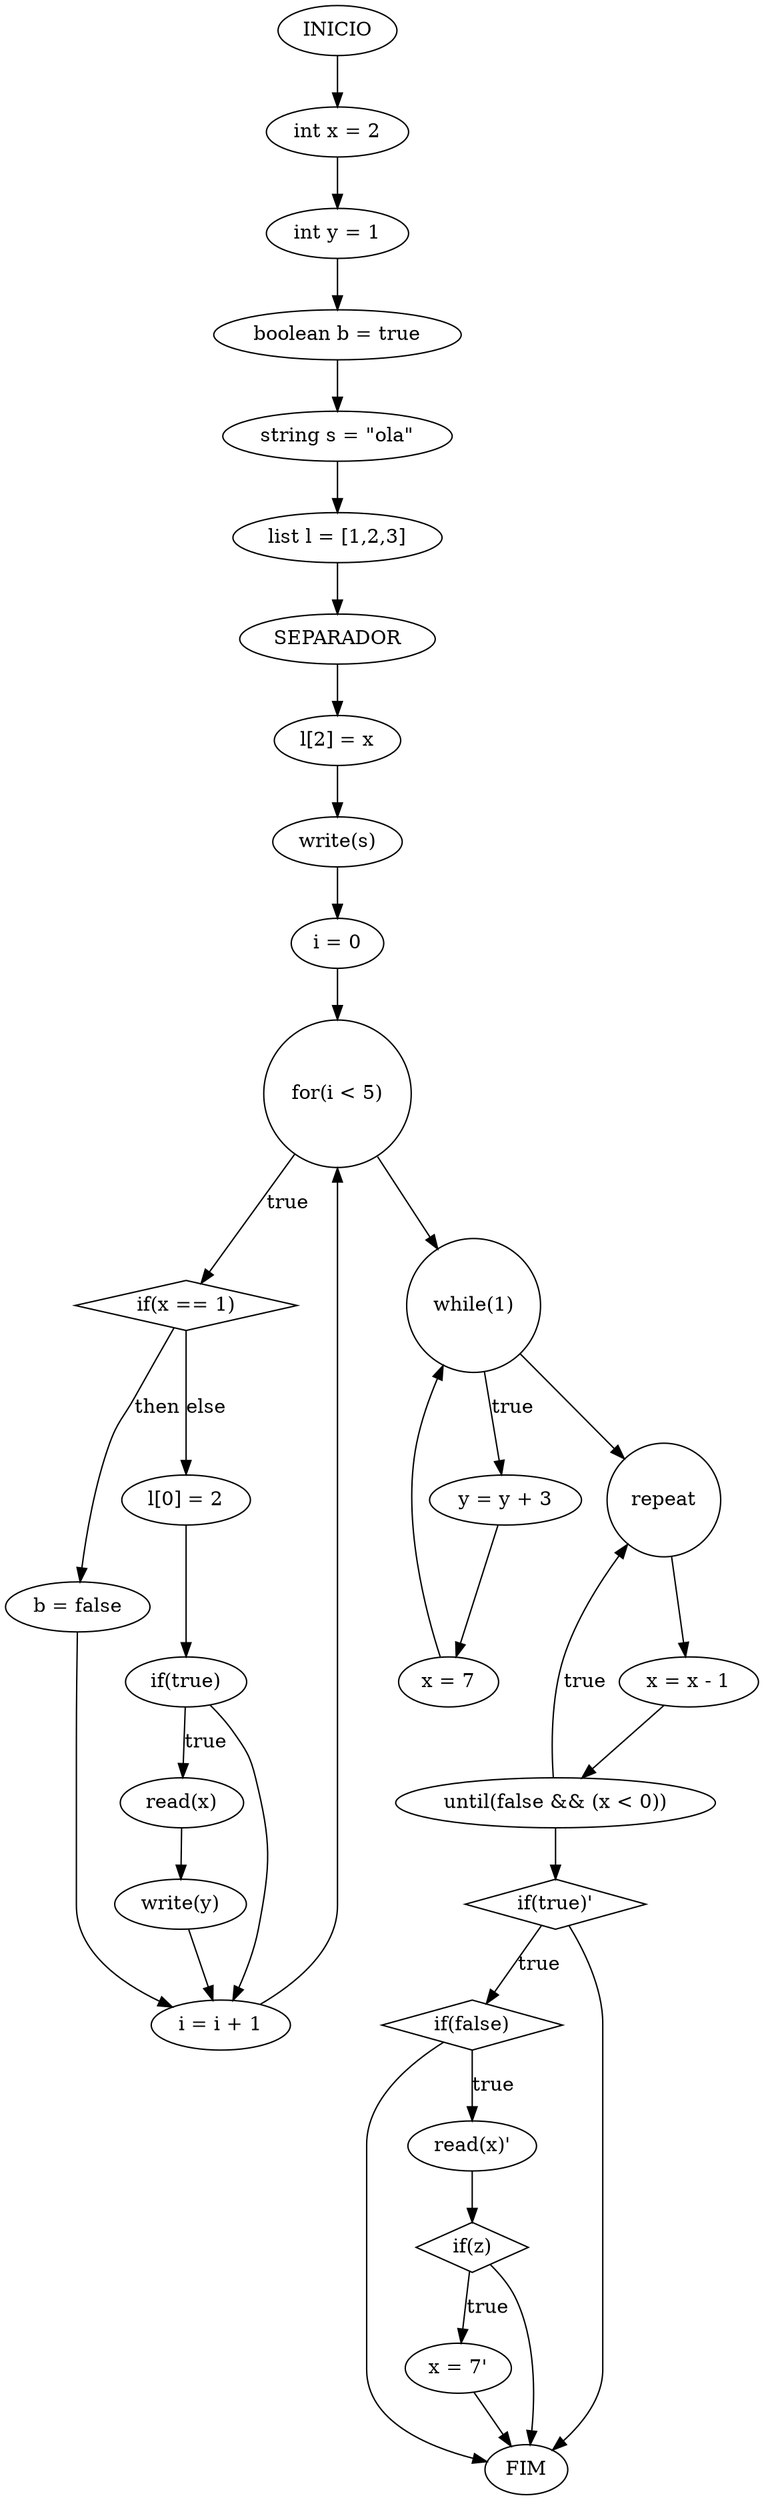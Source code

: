 digraph G {
    INICIO -> "int x = 2"
	"int x = 2" -> "int y = 1"
	"int y = 1" -> "boolean b = true"
	"boolean b = true" -> "string s = \"ola\""
	"string s = \"ola\"" -> "list l = [1,2,3]"
	"list l = [1,2,3]" -> "SEPARADOR"
    "SEPARADOR" -> "l[2] = x"
	"l[2] = x" -> "write(s)"
	"write(s)" -> "i = 0"
	"i = 0" -> "for(i < 5)"
	"for(i < 5)"[shape=circle];
	"for(i < 5)" -> "if(x == 1)"[ label= "true" ];
	"if(x == 1)"[shape=diamond];
	"if(x == 1)" -> "b = false"[ label= "then" ];
	"b = false" -> "i = i + 1"
	"if(x == 1)" -> "l[0] = 2"[ label= "else" ];
	"l[0] = 2" -> "if(true)"[shape=diamond];
	"if(true)" -> "read(x)"[ label= "true" ];
	"read(x)" -> "write(y)"
	"write(y)" -> "i = i + 1"
	"if(true)" -> "i = i + 1"
	"i = i + 1" -> "for(i < 5)"
	"for(i < 5)" -> "while(1)"
	"while(1)"[shape=circle];
	"while(1)" -> "y = y + 3"[ label= "true" ];
	"y = y + 3" -> "x = 7"
	"x = 7" -> "while(1)"
	"while(1)" -> "repeat"
	"repeat"[shape=circle];
	"repeat" -> "x = x - 1"
	"x = x - 1" -> "until(false && (x < 0))"
	"until(false && (x < 0))" -> "if(true)'"
	"until(false && (x < 0))" -> "repeat"[ label= "true" ];"if(true)'"
	"if(true)'"[shape=diamond];
	"if(true)'" -> "if(false)"[ label= "true" ];
	"if(false)"[shape=diamond];
	"if(false)" -> "read(x)'"[ label= "true" ];
	"read(x)'" -> "if(z)"
	"if(z)"[shape=diamond];
	"if(z)" -> "x = 7'"[ label= "true" ];
	"x = 7'" -> "FIM"
	"if(z)" -> "FIM"
	"if(false)" -> "FIM"
	"if(true)'" -> "FIM"
}